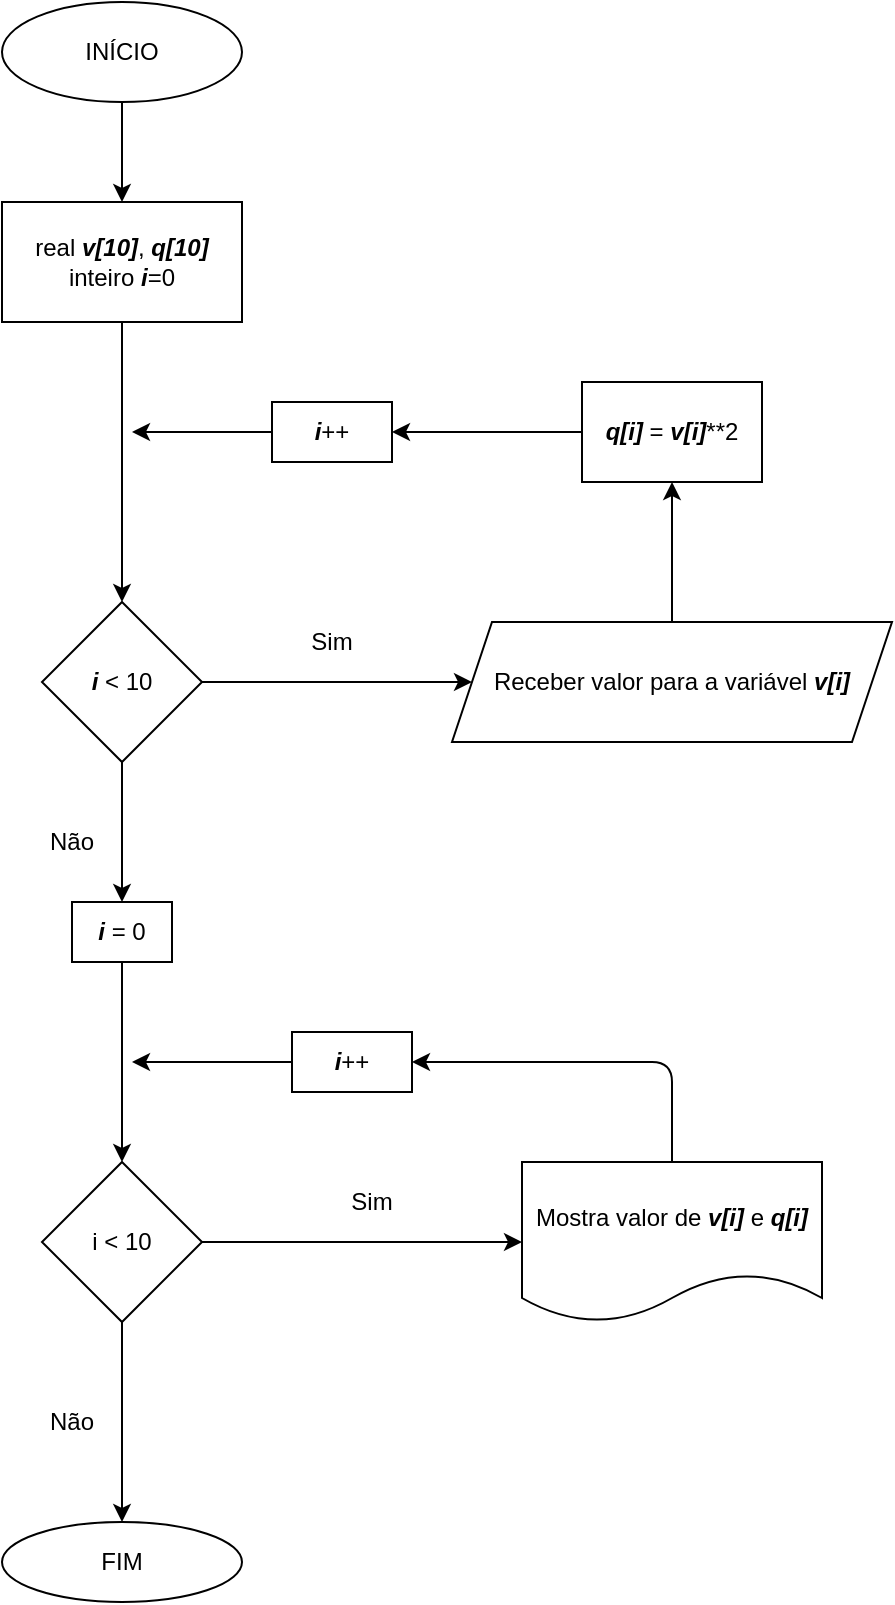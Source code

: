 <mxfile version="13.7.9" type="device"><diagram id="Bt-QihUOoezcJlCaAPIj" name="Page-1"><mxGraphModel dx="1447" dy="800" grid="1" gridSize="10" guides="1" tooltips="1" connect="1" arrows="1" fold="1" page="1" pageScale="1" pageWidth="850" pageHeight="1100" math="0" shadow="0"><root><mxCell id="0"/><mxCell id="1" parent="0"/><mxCell id="TlHY-5Q3xan-IALIrK53-1" value="INÍCIO" style="ellipse;whiteSpace=wrap;html=1;" vertex="1" parent="1"><mxGeometry x="365" y="20" width="120" height="50" as="geometry"/></mxCell><mxCell id="TlHY-5Q3xan-IALIrK53-2" value="real &lt;i&gt;&lt;b&gt;v[10]&lt;/b&gt;&lt;/i&gt;, &lt;b style=&quot;font-style: italic&quot;&gt;q[10]&lt;/b&gt;&lt;br&gt;inteiro &lt;b style=&quot;font-style: italic&quot;&gt;i&lt;/b&gt;=0" style="rounded=0;whiteSpace=wrap;html=1;" vertex="1" parent="1"><mxGeometry x="365" y="120" width="120" height="60" as="geometry"/></mxCell><mxCell id="TlHY-5Q3xan-IALIrK53-3" value="&lt;b&gt;&lt;i&gt;i&lt;/i&gt;&lt;/b&gt; &amp;lt; 10" style="rhombus;whiteSpace=wrap;html=1;" vertex="1" parent="1"><mxGeometry x="385" y="320" width="80" height="80" as="geometry"/></mxCell><mxCell id="TlHY-5Q3xan-IALIrK53-4" value="Receber valor para a variável &lt;b&gt;&lt;i&gt;v[i]&lt;/i&gt;&lt;/b&gt;" style="shape=parallelogram;perimeter=parallelogramPerimeter;whiteSpace=wrap;html=1;fixedSize=1;" vertex="1" parent="1"><mxGeometry x="590" y="330" width="220" height="60" as="geometry"/></mxCell><mxCell id="TlHY-5Q3xan-IALIrK53-5" value="&lt;b&gt;&lt;i&gt;i&lt;/i&gt;&lt;/b&gt;++" style="rounded=0;whiteSpace=wrap;html=1;" vertex="1" parent="1"><mxGeometry x="500" y="220" width="60" height="30" as="geometry"/></mxCell><mxCell id="TlHY-5Q3xan-IALIrK53-6" value="" style="endArrow=classic;html=1;entryX=0.5;entryY=0;entryDx=0;entryDy=0;exitX=0.5;exitY=1;exitDx=0;exitDy=0;" edge="1" parent="1" source="TlHY-5Q3xan-IALIrK53-2" target="TlHY-5Q3xan-IALIrK53-3"><mxGeometry width="50" height="50" relative="1" as="geometry"><mxPoint x="400" y="210" as="sourcePoint"/><mxPoint x="450" y="160" as="targetPoint"/></mxGeometry></mxCell><mxCell id="TlHY-5Q3xan-IALIrK53-7" value="" style="endArrow=classic;html=1;exitX=0.5;exitY=1;exitDx=0;exitDy=0;" edge="1" parent="1" source="TlHY-5Q3xan-IALIrK53-1"><mxGeometry width="50" height="50" relative="1" as="geometry"><mxPoint x="400" y="210" as="sourcePoint"/><mxPoint x="425" y="120" as="targetPoint"/></mxGeometry></mxCell><mxCell id="TlHY-5Q3xan-IALIrK53-8" value="" style="endArrow=classic;html=1;entryX=0;entryY=0.5;entryDx=0;entryDy=0;exitX=1;exitY=0.5;exitDx=0;exitDy=0;" edge="1" parent="1" source="TlHY-5Q3xan-IALIrK53-3" target="TlHY-5Q3xan-IALIrK53-4"><mxGeometry width="50" height="50" relative="1" as="geometry"><mxPoint x="400" y="210" as="sourcePoint"/><mxPoint x="450" y="160" as="targetPoint"/></mxGeometry></mxCell><mxCell id="TlHY-5Q3xan-IALIrK53-10" value="" style="endArrow=classic;html=1;exitX=0;exitY=0.5;exitDx=0;exitDy=0;" edge="1" parent="1" source="TlHY-5Q3xan-IALIrK53-5"><mxGeometry width="50" height="50" relative="1" as="geometry"><mxPoint x="400" y="210" as="sourcePoint"/><mxPoint x="430" y="235" as="targetPoint"/></mxGeometry></mxCell><mxCell id="TlHY-5Q3xan-IALIrK53-11" value="&lt;i&gt;&lt;b&gt;q[i]&lt;/b&gt;&lt;/i&gt; = &lt;b&gt;&lt;i&gt;v[i]&lt;/i&gt;&lt;/b&gt;**2" style="rounded=0;whiteSpace=wrap;html=1;" vertex="1" parent="1"><mxGeometry x="655" y="210" width="90" height="50" as="geometry"/></mxCell><mxCell id="TlHY-5Q3xan-IALIrK53-12" value="" style="endArrow=classic;html=1;exitX=0.5;exitY=0;exitDx=0;exitDy=0;entryX=0.5;entryY=1;entryDx=0;entryDy=0;" edge="1" parent="1" source="TlHY-5Q3xan-IALIrK53-4" target="TlHY-5Q3xan-IALIrK53-11"><mxGeometry width="50" height="50" relative="1" as="geometry"><mxPoint x="400" y="390" as="sourcePoint"/><mxPoint x="450" y="340" as="targetPoint"/></mxGeometry></mxCell><mxCell id="TlHY-5Q3xan-IALIrK53-13" value="" style="endArrow=classic;html=1;exitX=0;exitY=0.5;exitDx=0;exitDy=0;entryX=1;entryY=0.5;entryDx=0;entryDy=0;" edge="1" parent="1" source="TlHY-5Q3xan-IALIrK53-11" target="TlHY-5Q3xan-IALIrK53-5"><mxGeometry width="50" height="50" relative="1" as="geometry"><mxPoint x="400" y="390" as="sourcePoint"/><mxPoint x="450" y="340" as="targetPoint"/></mxGeometry></mxCell><mxCell id="TlHY-5Q3xan-IALIrK53-14" value="Sim" style="text;html=1;strokeColor=none;fillColor=none;align=center;verticalAlign=middle;whiteSpace=wrap;rounded=0;" vertex="1" parent="1"><mxGeometry x="510" y="330" width="40" height="20" as="geometry"/></mxCell><mxCell id="TlHY-5Q3xan-IALIrK53-16" value="&lt;b&gt;&lt;i&gt;i&lt;/i&gt;&lt;/b&gt; = 0" style="rounded=0;whiteSpace=wrap;html=1;" vertex="1" parent="1"><mxGeometry x="400" y="470" width="50" height="30" as="geometry"/></mxCell><mxCell id="TlHY-5Q3xan-IALIrK53-17" value="i &amp;lt; 10" style="rhombus;whiteSpace=wrap;html=1;" vertex="1" parent="1"><mxGeometry x="385" y="600" width="80" height="80" as="geometry"/></mxCell><mxCell id="TlHY-5Q3xan-IALIrK53-18" value="" style="endArrow=classic;html=1;exitX=0.5;exitY=1;exitDx=0;exitDy=0;entryX=0.5;entryY=0;entryDx=0;entryDy=0;" edge="1" parent="1" source="TlHY-5Q3xan-IALIrK53-3" target="TlHY-5Q3xan-IALIrK53-16"><mxGeometry width="50" height="50" relative="1" as="geometry"><mxPoint x="400" y="520" as="sourcePoint"/><mxPoint x="450" y="470" as="targetPoint"/></mxGeometry></mxCell><mxCell id="TlHY-5Q3xan-IALIrK53-19" value="" style="endArrow=classic;html=1;entryX=0.5;entryY=0;entryDx=0;entryDy=0;exitX=0.5;exitY=1;exitDx=0;exitDy=0;" edge="1" parent="1" source="TlHY-5Q3xan-IALIrK53-16" target="TlHY-5Q3xan-IALIrK53-17"><mxGeometry width="50" height="50" relative="1" as="geometry"><mxPoint x="400" y="520" as="sourcePoint"/><mxPoint x="450" y="470" as="targetPoint"/></mxGeometry></mxCell><mxCell id="TlHY-5Q3xan-IALIrK53-20" value="Não" style="text;html=1;strokeColor=none;fillColor=none;align=center;verticalAlign=middle;whiteSpace=wrap;rounded=0;" vertex="1" parent="1"><mxGeometry x="380" y="430" width="40" height="20" as="geometry"/></mxCell><mxCell id="TlHY-5Q3xan-IALIrK53-21" value="Mostra valor de &lt;b&gt;&lt;i&gt;v[i]&lt;/i&gt;&lt;/b&gt; e &lt;b&gt;&lt;i&gt;q[i]&lt;/i&gt;&lt;/b&gt;" style="shape=document;whiteSpace=wrap;html=1;boundedLbl=1;" vertex="1" parent="1"><mxGeometry x="625" y="600" width="150" height="80" as="geometry"/></mxCell><mxCell id="TlHY-5Q3xan-IALIrK53-22" value="&lt;b&gt;&lt;i&gt;i&lt;/i&gt;&lt;/b&gt;++" style="rounded=0;whiteSpace=wrap;html=1;" vertex="1" parent="1"><mxGeometry x="510" y="535" width="60" height="30" as="geometry"/></mxCell><mxCell id="TlHY-5Q3xan-IALIrK53-23" value="" style="endArrow=classic;html=1;exitX=0;exitY=0.5;exitDx=0;exitDy=0;" edge="1" parent="1" source="TlHY-5Q3xan-IALIrK53-22"><mxGeometry width="50" height="50" relative="1" as="geometry"><mxPoint x="400" y="710" as="sourcePoint"/><mxPoint x="430" y="550" as="targetPoint"/></mxGeometry></mxCell><mxCell id="TlHY-5Q3xan-IALIrK53-24" value="" style="endArrow=classic;html=1;exitX=0.5;exitY=0;exitDx=0;exitDy=0;entryX=1;entryY=0.5;entryDx=0;entryDy=0;" edge="1" parent="1" source="TlHY-5Q3xan-IALIrK53-21" target="TlHY-5Q3xan-IALIrK53-22"><mxGeometry width="50" height="50" relative="1" as="geometry"><mxPoint x="400" y="710" as="sourcePoint"/><mxPoint x="450" y="660" as="targetPoint"/><Array as="points"><mxPoint x="700" y="550"/></Array></mxGeometry></mxCell><mxCell id="TlHY-5Q3xan-IALIrK53-25" value="FIM" style="ellipse;whiteSpace=wrap;html=1;" vertex="1" parent="1"><mxGeometry x="365" y="780" width="120" height="40" as="geometry"/></mxCell><mxCell id="TlHY-5Q3xan-IALIrK53-26" value="" style="endArrow=classic;html=1;entryX=0.5;entryY=0;entryDx=0;entryDy=0;exitX=0.5;exitY=1;exitDx=0;exitDy=0;" edge="1" parent="1" source="TlHY-5Q3xan-IALIrK53-17" target="TlHY-5Q3xan-IALIrK53-25"><mxGeometry width="50" height="50" relative="1" as="geometry"><mxPoint x="400" y="710" as="sourcePoint"/><mxPoint x="450" y="660" as="targetPoint"/></mxGeometry></mxCell><mxCell id="TlHY-5Q3xan-IALIrK53-27" value="Não" style="text;html=1;strokeColor=none;fillColor=none;align=center;verticalAlign=middle;whiteSpace=wrap;rounded=0;" vertex="1" parent="1"><mxGeometry x="380" y="720" width="40" height="20" as="geometry"/></mxCell><mxCell id="TlHY-5Q3xan-IALIrK53-28" value="" style="endArrow=classic;html=1;exitX=1;exitY=0.5;exitDx=0;exitDy=0;entryX=0;entryY=0.5;entryDx=0;entryDy=0;" edge="1" parent="1" source="TlHY-5Q3xan-IALIrK53-17" target="TlHY-5Q3xan-IALIrK53-21"><mxGeometry width="50" height="50" relative="1" as="geometry"><mxPoint x="400" y="710" as="sourcePoint"/><mxPoint x="580" y="670" as="targetPoint"/></mxGeometry></mxCell><mxCell id="TlHY-5Q3xan-IALIrK53-29" value="Sim" style="text;html=1;strokeColor=none;fillColor=none;align=center;verticalAlign=middle;whiteSpace=wrap;rounded=0;" vertex="1" parent="1"><mxGeometry x="530" y="610" width="40" height="20" as="geometry"/></mxCell></root></mxGraphModel></diagram></mxfile>